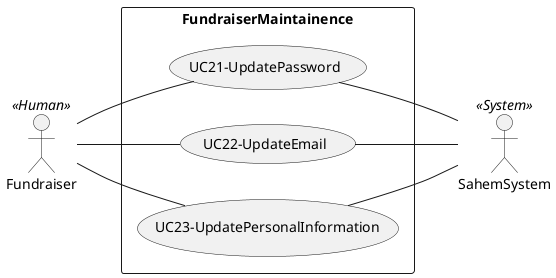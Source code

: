 @startuml FundraiserMaintainence
left to right direction
skinparam packageStyle rectangle
actor Fundraiser as A3 << Human >>
actor SahemSystem as A6 << System >>

' usecase (UC4-ShareToSocialMedia) as UC4
' A1 -- (UC4)
' (UC4) -- A6

rectangle FundraiserMaintainence {
    usecase (UC21-UpdatePassword) as UC21
    usecase (UC22-UpdateEmail) as UC22
    usecase (UC23-UpdatePersonalInformation) as UC23
    A3 -- (UC21) 
    A3 -- (UC22)
    A3 -- (UC23)

    (UC21) -- A6
    (UC22) -- A6
    (UC23) -- A6

}

@enduml
